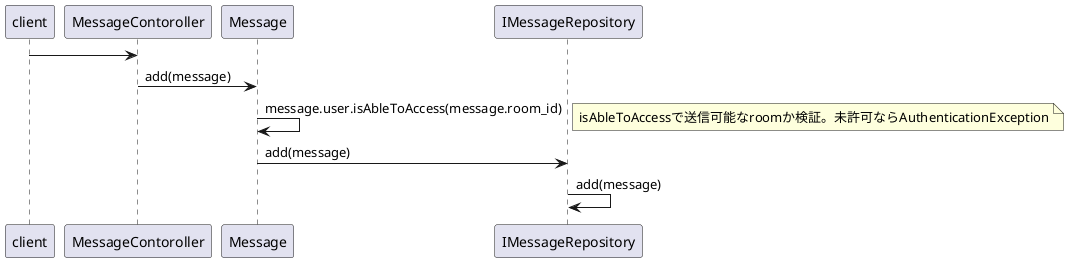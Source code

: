 @startuml
client -> MessageContoroller
MessageContoroller -> Message:add(message)
Message -> Message:message.user.isAbleToAccess(message.room_id)
note right:isAbleToAccessで送信可能なroomか検証。未許可ならAuthenticationException
Message -> IMessageRepository:add(message)
IMessageRepository -> IMessageRepository: add(message)
@enduml